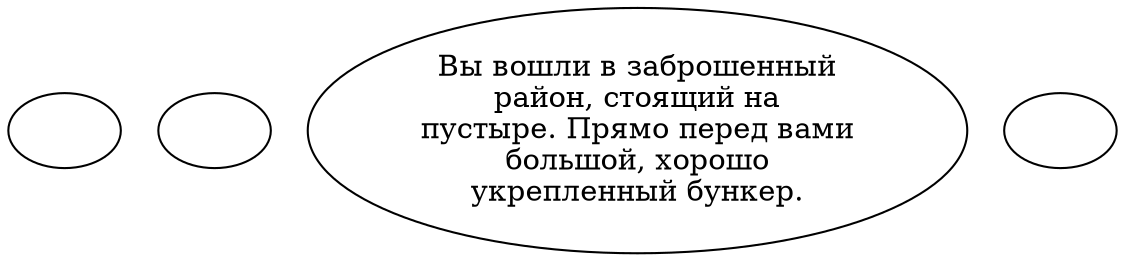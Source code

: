 digraph hubstash {
  "start" [style=filled       fillcolor="#FFFFFF"       color="#000000"]
  "start" [label=""]
  "map_exit_p_proc" [style=filled       fillcolor="#FFFFFF"       color="#000000"]
  "map_exit_p_proc" [label=""]
  "map_enter_p_proc" [style=filled       fillcolor="#FFFFFF"       color="#000000"]
  "map_enter_p_proc" [label="Вы вошли в заброшенный\nрайон, стоящий на\nпустыре. Прямо перед вами\nбольшой, хорошо\nукрепленный бункер."]
  "map_update_p_proc" [style=filled       fillcolor="#FFFFFF"       color="#000000"]
  "map_update_p_proc" [label=""]
}